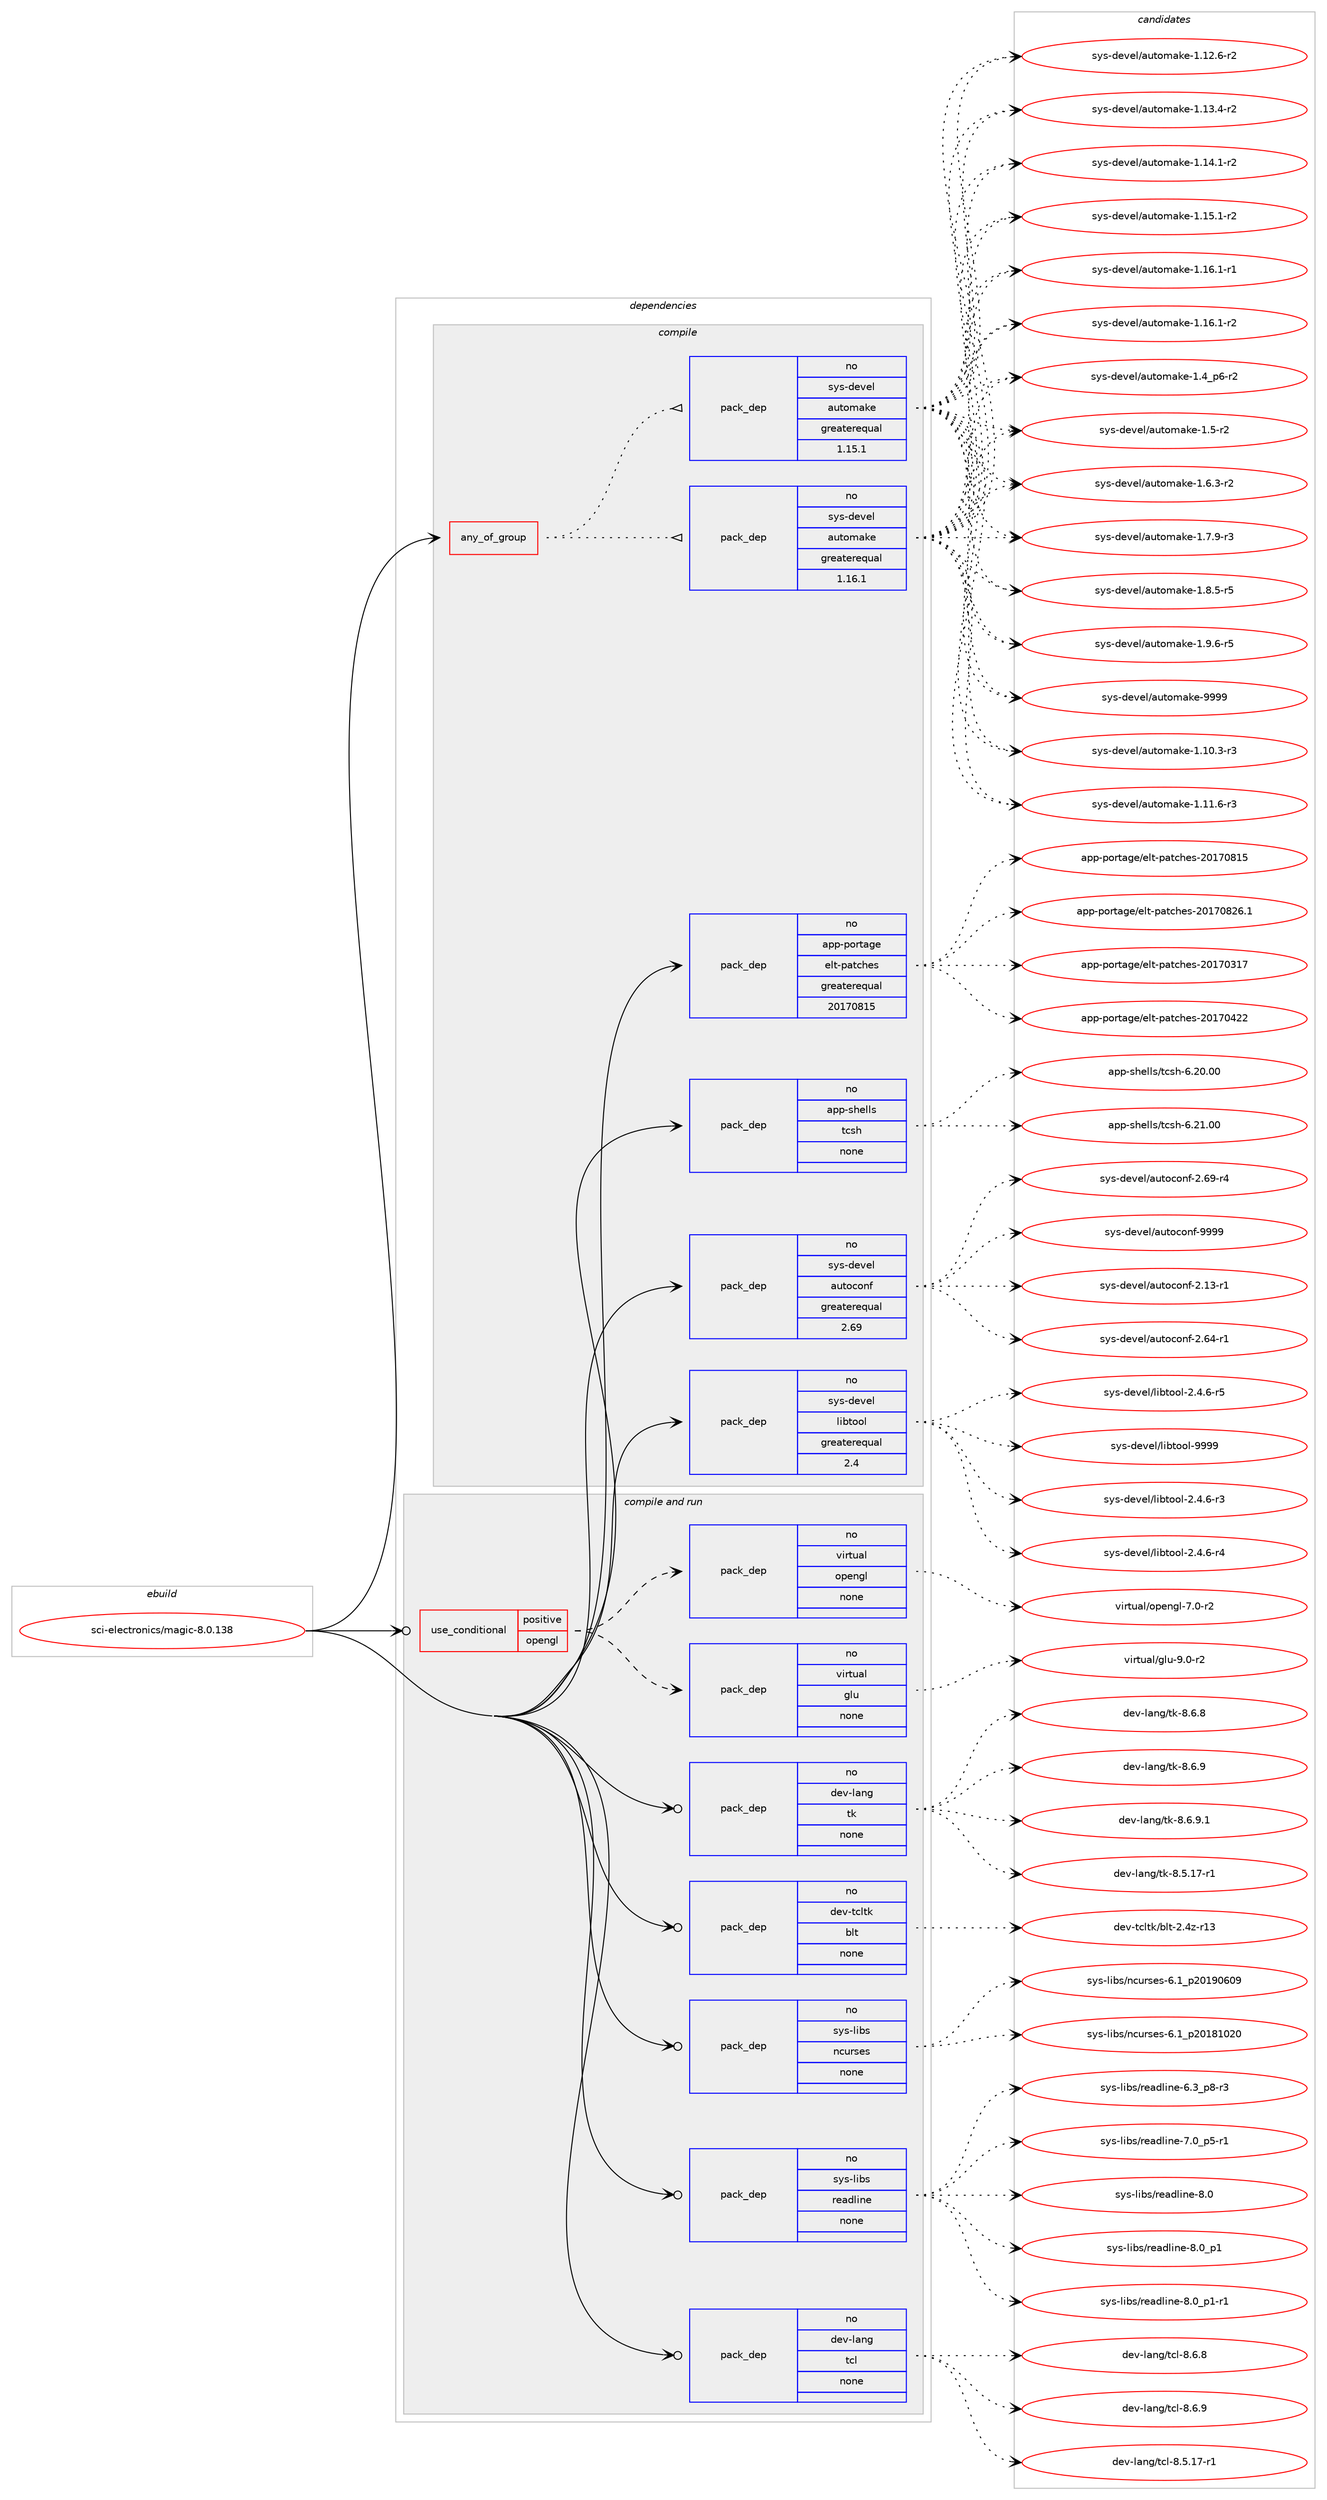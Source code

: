 digraph prolog {

# *************
# Graph options
# *************

newrank=true;
concentrate=true;
compound=true;
graph [rankdir=LR,fontname=Helvetica,fontsize=10,ranksep=1.5];#, ranksep=2.5, nodesep=0.2];
edge  [arrowhead=vee];
node  [fontname=Helvetica,fontsize=10];

# **********
# The ebuild
# **********

subgraph cluster_leftcol {
color=gray;
rank=same;
label=<<i>ebuild</i>>;
id [label="sci-electronics/magic-8.0.138", color=red, width=4, href="../sci-electronics/magic-8.0.138.svg"];
}

# ****************
# The dependencies
# ****************

subgraph cluster_midcol {
color=gray;
label=<<i>dependencies</i>>;
subgraph cluster_compile {
fillcolor="#eeeeee";
style=filled;
label=<<i>compile</i>>;
subgraph any14553 {
dependency853340 [label=<<TABLE BORDER="0" CELLBORDER="1" CELLSPACING="0" CELLPADDING="4"><TR><TD CELLPADDING="10">any_of_group</TD></TR></TABLE>>, shape=none, color=red];subgraph pack631064 {
dependency853341 [label=<<TABLE BORDER="0" CELLBORDER="1" CELLSPACING="0" CELLPADDING="4" WIDTH="220"><TR><TD ROWSPAN="6" CELLPADDING="30">pack_dep</TD></TR><TR><TD WIDTH="110">no</TD></TR><TR><TD>sys-devel</TD></TR><TR><TD>automake</TD></TR><TR><TD>greaterequal</TD></TR><TR><TD>1.16.1</TD></TR></TABLE>>, shape=none, color=blue];
}
dependency853340:e -> dependency853341:w [weight=20,style="dotted",arrowhead="oinv"];
subgraph pack631065 {
dependency853342 [label=<<TABLE BORDER="0" CELLBORDER="1" CELLSPACING="0" CELLPADDING="4" WIDTH="220"><TR><TD ROWSPAN="6" CELLPADDING="30">pack_dep</TD></TR><TR><TD WIDTH="110">no</TD></TR><TR><TD>sys-devel</TD></TR><TR><TD>automake</TD></TR><TR><TD>greaterequal</TD></TR><TR><TD>1.15.1</TD></TR></TABLE>>, shape=none, color=blue];
}
dependency853340:e -> dependency853342:w [weight=20,style="dotted",arrowhead="oinv"];
}
id:e -> dependency853340:w [weight=20,style="solid",arrowhead="vee"];
subgraph pack631066 {
dependency853343 [label=<<TABLE BORDER="0" CELLBORDER="1" CELLSPACING="0" CELLPADDING="4" WIDTH="220"><TR><TD ROWSPAN="6" CELLPADDING="30">pack_dep</TD></TR><TR><TD WIDTH="110">no</TD></TR><TR><TD>app-portage</TD></TR><TR><TD>elt-patches</TD></TR><TR><TD>greaterequal</TD></TR><TR><TD>20170815</TD></TR></TABLE>>, shape=none, color=blue];
}
id:e -> dependency853343:w [weight=20,style="solid",arrowhead="vee"];
subgraph pack631067 {
dependency853344 [label=<<TABLE BORDER="0" CELLBORDER="1" CELLSPACING="0" CELLPADDING="4" WIDTH="220"><TR><TD ROWSPAN="6" CELLPADDING="30">pack_dep</TD></TR><TR><TD WIDTH="110">no</TD></TR><TR><TD>app-shells</TD></TR><TR><TD>tcsh</TD></TR><TR><TD>none</TD></TR><TR><TD></TD></TR></TABLE>>, shape=none, color=blue];
}
id:e -> dependency853344:w [weight=20,style="solid",arrowhead="vee"];
subgraph pack631068 {
dependency853345 [label=<<TABLE BORDER="0" CELLBORDER="1" CELLSPACING="0" CELLPADDING="4" WIDTH="220"><TR><TD ROWSPAN="6" CELLPADDING="30">pack_dep</TD></TR><TR><TD WIDTH="110">no</TD></TR><TR><TD>sys-devel</TD></TR><TR><TD>autoconf</TD></TR><TR><TD>greaterequal</TD></TR><TR><TD>2.69</TD></TR></TABLE>>, shape=none, color=blue];
}
id:e -> dependency853345:w [weight=20,style="solid",arrowhead="vee"];
subgraph pack631069 {
dependency853346 [label=<<TABLE BORDER="0" CELLBORDER="1" CELLSPACING="0" CELLPADDING="4" WIDTH="220"><TR><TD ROWSPAN="6" CELLPADDING="30">pack_dep</TD></TR><TR><TD WIDTH="110">no</TD></TR><TR><TD>sys-devel</TD></TR><TR><TD>libtool</TD></TR><TR><TD>greaterequal</TD></TR><TR><TD>2.4</TD></TR></TABLE>>, shape=none, color=blue];
}
id:e -> dependency853346:w [weight=20,style="solid",arrowhead="vee"];
}
subgraph cluster_compileandrun {
fillcolor="#eeeeee";
style=filled;
label=<<i>compile and run</i>>;
subgraph cond207214 {
dependency853347 [label=<<TABLE BORDER="0" CELLBORDER="1" CELLSPACING="0" CELLPADDING="4"><TR><TD ROWSPAN="3" CELLPADDING="10">use_conditional</TD></TR><TR><TD>positive</TD></TR><TR><TD>opengl</TD></TR></TABLE>>, shape=none, color=red];
subgraph pack631070 {
dependency853348 [label=<<TABLE BORDER="0" CELLBORDER="1" CELLSPACING="0" CELLPADDING="4" WIDTH="220"><TR><TD ROWSPAN="6" CELLPADDING="30">pack_dep</TD></TR><TR><TD WIDTH="110">no</TD></TR><TR><TD>virtual</TD></TR><TR><TD>glu</TD></TR><TR><TD>none</TD></TR><TR><TD></TD></TR></TABLE>>, shape=none, color=blue];
}
dependency853347:e -> dependency853348:w [weight=20,style="dashed",arrowhead="vee"];
subgraph pack631071 {
dependency853349 [label=<<TABLE BORDER="0" CELLBORDER="1" CELLSPACING="0" CELLPADDING="4" WIDTH="220"><TR><TD ROWSPAN="6" CELLPADDING="30">pack_dep</TD></TR><TR><TD WIDTH="110">no</TD></TR><TR><TD>virtual</TD></TR><TR><TD>opengl</TD></TR><TR><TD>none</TD></TR><TR><TD></TD></TR></TABLE>>, shape=none, color=blue];
}
dependency853347:e -> dependency853349:w [weight=20,style="dashed",arrowhead="vee"];
}
id:e -> dependency853347:w [weight=20,style="solid",arrowhead="odotvee"];
subgraph pack631072 {
dependency853350 [label=<<TABLE BORDER="0" CELLBORDER="1" CELLSPACING="0" CELLPADDING="4" WIDTH="220"><TR><TD ROWSPAN="6" CELLPADDING="30">pack_dep</TD></TR><TR><TD WIDTH="110">no</TD></TR><TR><TD>dev-lang</TD></TR><TR><TD>tcl</TD></TR><TR><TD>none</TD></TR><TR><TD></TD></TR></TABLE>>, shape=none, color=blue];
}
id:e -> dependency853350:w [weight=20,style="solid",arrowhead="odotvee"];
subgraph pack631073 {
dependency853351 [label=<<TABLE BORDER="0" CELLBORDER="1" CELLSPACING="0" CELLPADDING="4" WIDTH="220"><TR><TD ROWSPAN="6" CELLPADDING="30">pack_dep</TD></TR><TR><TD WIDTH="110">no</TD></TR><TR><TD>dev-lang</TD></TR><TR><TD>tk</TD></TR><TR><TD>none</TD></TR><TR><TD></TD></TR></TABLE>>, shape=none, color=blue];
}
id:e -> dependency853351:w [weight=20,style="solid",arrowhead="odotvee"];
subgraph pack631074 {
dependency853352 [label=<<TABLE BORDER="0" CELLBORDER="1" CELLSPACING="0" CELLPADDING="4" WIDTH="220"><TR><TD ROWSPAN="6" CELLPADDING="30">pack_dep</TD></TR><TR><TD WIDTH="110">no</TD></TR><TR><TD>dev-tcltk</TD></TR><TR><TD>blt</TD></TR><TR><TD>none</TD></TR><TR><TD></TD></TR></TABLE>>, shape=none, color=blue];
}
id:e -> dependency853352:w [weight=20,style="solid",arrowhead="odotvee"];
subgraph pack631075 {
dependency853353 [label=<<TABLE BORDER="0" CELLBORDER="1" CELLSPACING="0" CELLPADDING="4" WIDTH="220"><TR><TD ROWSPAN="6" CELLPADDING="30">pack_dep</TD></TR><TR><TD WIDTH="110">no</TD></TR><TR><TD>sys-libs</TD></TR><TR><TD>ncurses</TD></TR><TR><TD>none</TD></TR><TR><TD></TD></TR></TABLE>>, shape=none, color=blue];
}
id:e -> dependency853353:w [weight=20,style="solid",arrowhead="odotvee"];
subgraph pack631076 {
dependency853354 [label=<<TABLE BORDER="0" CELLBORDER="1" CELLSPACING="0" CELLPADDING="4" WIDTH="220"><TR><TD ROWSPAN="6" CELLPADDING="30">pack_dep</TD></TR><TR><TD WIDTH="110">no</TD></TR><TR><TD>sys-libs</TD></TR><TR><TD>readline</TD></TR><TR><TD>none</TD></TR><TR><TD></TD></TR></TABLE>>, shape=none, color=blue];
}
id:e -> dependency853354:w [weight=20,style="solid",arrowhead="odotvee"];
}
subgraph cluster_run {
fillcolor="#eeeeee";
style=filled;
label=<<i>run</i>>;
}
}

# **************
# The candidates
# **************

subgraph cluster_choices {
rank=same;
color=gray;
label=<<i>candidates</i>>;

subgraph choice631064 {
color=black;
nodesep=1;
choice11512111545100101118101108479711711611110997107101454946494846514511451 [label="sys-devel/automake-1.10.3-r3", color=red, width=4,href="../sys-devel/automake-1.10.3-r3.svg"];
choice11512111545100101118101108479711711611110997107101454946494946544511451 [label="sys-devel/automake-1.11.6-r3", color=red, width=4,href="../sys-devel/automake-1.11.6-r3.svg"];
choice11512111545100101118101108479711711611110997107101454946495046544511450 [label="sys-devel/automake-1.12.6-r2", color=red, width=4,href="../sys-devel/automake-1.12.6-r2.svg"];
choice11512111545100101118101108479711711611110997107101454946495146524511450 [label="sys-devel/automake-1.13.4-r2", color=red, width=4,href="../sys-devel/automake-1.13.4-r2.svg"];
choice11512111545100101118101108479711711611110997107101454946495246494511450 [label="sys-devel/automake-1.14.1-r2", color=red, width=4,href="../sys-devel/automake-1.14.1-r2.svg"];
choice11512111545100101118101108479711711611110997107101454946495346494511450 [label="sys-devel/automake-1.15.1-r2", color=red, width=4,href="../sys-devel/automake-1.15.1-r2.svg"];
choice11512111545100101118101108479711711611110997107101454946495446494511449 [label="sys-devel/automake-1.16.1-r1", color=red, width=4,href="../sys-devel/automake-1.16.1-r1.svg"];
choice11512111545100101118101108479711711611110997107101454946495446494511450 [label="sys-devel/automake-1.16.1-r2", color=red, width=4,href="../sys-devel/automake-1.16.1-r2.svg"];
choice115121115451001011181011084797117116111109971071014549465295112544511450 [label="sys-devel/automake-1.4_p6-r2", color=red, width=4,href="../sys-devel/automake-1.4_p6-r2.svg"];
choice11512111545100101118101108479711711611110997107101454946534511450 [label="sys-devel/automake-1.5-r2", color=red, width=4,href="../sys-devel/automake-1.5-r2.svg"];
choice115121115451001011181011084797117116111109971071014549465446514511450 [label="sys-devel/automake-1.6.3-r2", color=red, width=4,href="../sys-devel/automake-1.6.3-r2.svg"];
choice115121115451001011181011084797117116111109971071014549465546574511451 [label="sys-devel/automake-1.7.9-r3", color=red, width=4,href="../sys-devel/automake-1.7.9-r3.svg"];
choice115121115451001011181011084797117116111109971071014549465646534511453 [label="sys-devel/automake-1.8.5-r5", color=red, width=4,href="../sys-devel/automake-1.8.5-r5.svg"];
choice115121115451001011181011084797117116111109971071014549465746544511453 [label="sys-devel/automake-1.9.6-r5", color=red, width=4,href="../sys-devel/automake-1.9.6-r5.svg"];
choice115121115451001011181011084797117116111109971071014557575757 [label="sys-devel/automake-9999", color=red, width=4,href="../sys-devel/automake-9999.svg"];
dependency853341:e -> choice11512111545100101118101108479711711611110997107101454946494846514511451:w [style=dotted,weight="100"];
dependency853341:e -> choice11512111545100101118101108479711711611110997107101454946494946544511451:w [style=dotted,weight="100"];
dependency853341:e -> choice11512111545100101118101108479711711611110997107101454946495046544511450:w [style=dotted,weight="100"];
dependency853341:e -> choice11512111545100101118101108479711711611110997107101454946495146524511450:w [style=dotted,weight="100"];
dependency853341:e -> choice11512111545100101118101108479711711611110997107101454946495246494511450:w [style=dotted,weight="100"];
dependency853341:e -> choice11512111545100101118101108479711711611110997107101454946495346494511450:w [style=dotted,weight="100"];
dependency853341:e -> choice11512111545100101118101108479711711611110997107101454946495446494511449:w [style=dotted,weight="100"];
dependency853341:e -> choice11512111545100101118101108479711711611110997107101454946495446494511450:w [style=dotted,weight="100"];
dependency853341:e -> choice115121115451001011181011084797117116111109971071014549465295112544511450:w [style=dotted,weight="100"];
dependency853341:e -> choice11512111545100101118101108479711711611110997107101454946534511450:w [style=dotted,weight="100"];
dependency853341:e -> choice115121115451001011181011084797117116111109971071014549465446514511450:w [style=dotted,weight="100"];
dependency853341:e -> choice115121115451001011181011084797117116111109971071014549465546574511451:w [style=dotted,weight="100"];
dependency853341:e -> choice115121115451001011181011084797117116111109971071014549465646534511453:w [style=dotted,weight="100"];
dependency853341:e -> choice115121115451001011181011084797117116111109971071014549465746544511453:w [style=dotted,weight="100"];
dependency853341:e -> choice115121115451001011181011084797117116111109971071014557575757:w [style=dotted,weight="100"];
}
subgraph choice631065 {
color=black;
nodesep=1;
choice11512111545100101118101108479711711611110997107101454946494846514511451 [label="sys-devel/automake-1.10.3-r3", color=red, width=4,href="../sys-devel/automake-1.10.3-r3.svg"];
choice11512111545100101118101108479711711611110997107101454946494946544511451 [label="sys-devel/automake-1.11.6-r3", color=red, width=4,href="../sys-devel/automake-1.11.6-r3.svg"];
choice11512111545100101118101108479711711611110997107101454946495046544511450 [label="sys-devel/automake-1.12.6-r2", color=red, width=4,href="../sys-devel/automake-1.12.6-r2.svg"];
choice11512111545100101118101108479711711611110997107101454946495146524511450 [label="sys-devel/automake-1.13.4-r2", color=red, width=4,href="../sys-devel/automake-1.13.4-r2.svg"];
choice11512111545100101118101108479711711611110997107101454946495246494511450 [label="sys-devel/automake-1.14.1-r2", color=red, width=4,href="../sys-devel/automake-1.14.1-r2.svg"];
choice11512111545100101118101108479711711611110997107101454946495346494511450 [label="sys-devel/automake-1.15.1-r2", color=red, width=4,href="../sys-devel/automake-1.15.1-r2.svg"];
choice11512111545100101118101108479711711611110997107101454946495446494511449 [label="sys-devel/automake-1.16.1-r1", color=red, width=4,href="../sys-devel/automake-1.16.1-r1.svg"];
choice11512111545100101118101108479711711611110997107101454946495446494511450 [label="sys-devel/automake-1.16.1-r2", color=red, width=4,href="../sys-devel/automake-1.16.1-r2.svg"];
choice115121115451001011181011084797117116111109971071014549465295112544511450 [label="sys-devel/automake-1.4_p6-r2", color=red, width=4,href="../sys-devel/automake-1.4_p6-r2.svg"];
choice11512111545100101118101108479711711611110997107101454946534511450 [label="sys-devel/automake-1.5-r2", color=red, width=4,href="../sys-devel/automake-1.5-r2.svg"];
choice115121115451001011181011084797117116111109971071014549465446514511450 [label="sys-devel/automake-1.6.3-r2", color=red, width=4,href="../sys-devel/automake-1.6.3-r2.svg"];
choice115121115451001011181011084797117116111109971071014549465546574511451 [label="sys-devel/automake-1.7.9-r3", color=red, width=4,href="../sys-devel/automake-1.7.9-r3.svg"];
choice115121115451001011181011084797117116111109971071014549465646534511453 [label="sys-devel/automake-1.8.5-r5", color=red, width=4,href="../sys-devel/automake-1.8.5-r5.svg"];
choice115121115451001011181011084797117116111109971071014549465746544511453 [label="sys-devel/automake-1.9.6-r5", color=red, width=4,href="../sys-devel/automake-1.9.6-r5.svg"];
choice115121115451001011181011084797117116111109971071014557575757 [label="sys-devel/automake-9999", color=red, width=4,href="../sys-devel/automake-9999.svg"];
dependency853342:e -> choice11512111545100101118101108479711711611110997107101454946494846514511451:w [style=dotted,weight="100"];
dependency853342:e -> choice11512111545100101118101108479711711611110997107101454946494946544511451:w [style=dotted,weight="100"];
dependency853342:e -> choice11512111545100101118101108479711711611110997107101454946495046544511450:w [style=dotted,weight="100"];
dependency853342:e -> choice11512111545100101118101108479711711611110997107101454946495146524511450:w [style=dotted,weight="100"];
dependency853342:e -> choice11512111545100101118101108479711711611110997107101454946495246494511450:w [style=dotted,weight="100"];
dependency853342:e -> choice11512111545100101118101108479711711611110997107101454946495346494511450:w [style=dotted,weight="100"];
dependency853342:e -> choice11512111545100101118101108479711711611110997107101454946495446494511449:w [style=dotted,weight="100"];
dependency853342:e -> choice11512111545100101118101108479711711611110997107101454946495446494511450:w [style=dotted,weight="100"];
dependency853342:e -> choice115121115451001011181011084797117116111109971071014549465295112544511450:w [style=dotted,weight="100"];
dependency853342:e -> choice11512111545100101118101108479711711611110997107101454946534511450:w [style=dotted,weight="100"];
dependency853342:e -> choice115121115451001011181011084797117116111109971071014549465446514511450:w [style=dotted,weight="100"];
dependency853342:e -> choice115121115451001011181011084797117116111109971071014549465546574511451:w [style=dotted,weight="100"];
dependency853342:e -> choice115121115451001011181011084797117116111109971071014549465646534511453:w [style=dotted,weight="100"];
dependency853342:e -> choice115121115451001011181011084797117116111109971071014549465746544511453:w [style=dotted,weight="100"];
dependency853342:e -> choice115121115451001011181011084797117116111109971071014557575757:w [style=dotted,weight="100"];
}
subgraph choice631066 {
color=black;
nodesep=1;
choice97112112451121111141169710310147101108116451129711699104101115455048495548514955 [label="app-portage/elt-patches-20170317", color=red, width=4,href="../app-portage/elt-patches-20170317.svg"];
choice97112112451121111141169710310147101108116451129711699104101115455048495548525050 [label="app-portage/elt-patches-20170422", color=red, width=4,href="../app-portage/elt-patches-20170422.svg"];
choice97112112451121111141169710310147101108116451129711699104101115455048495548564953 [label="app-portage/elt-patches-20170815", color=red, width=4,href="../app-portage/elt-patches-20170815.svg"];
choice971121124511211111411697103101471011081164511297116991041011154550484955485650544649 [label="app-portage/elt-patches-20170826.1", color=red, width=4,href="../app-portage/elt-patches-20170826.1.svg"];
dependency853343:e -> choice97112112451121111141169710310147101108116451129711699104101115455048495548514955:w [style=dotted,weight="100"];
dependency853343:e -> choice97112112451121111141169710310147101108116451129711699104101115455048495548525050:w [style=dotted,weight="100"];
dependency853343:e -> choice97112112451121111141169710310147101108116451129711699104101115455048495548564953:w [style=dotted,weight="100"];
dependency853343:e -> choice971121124511211111411697103101471011081164511297116991041011154550484955485650544649:w [style=dotted,weight="100"];
}
subgraph choice631067 {
color=black;
nodesep=1;
choice971121124511510410110810811547116991151044554465048464848 [label="app-shells/tcsh-6.20.00", color=red, width=4,href="../app-shells/tcsh-6.20.00.svg"];
choice971121124511510410110810811547116991151044554465049464848 [label="app-shells/tcsh-6.21.00", color=red, width=4,href="../app-shells/tcsh-6.21.00.svg"];
dependency853344:e -> choice971121124511510410110810811547116991151044554465048464848:w [style=dotted,weight="100"];
dependency853344:e -> choice971121124511510410110810811547116991151044554465049464848:w [style=dotted,weight="100"];
}
subgraph choice631068 {
color=black;
nodesep=1;
choice1151211154510010111810110847971171161119911111010245504649514511449 [label="sys-devel/autoconf-2.13-r1", color=red, width=4,href="../sys-devel/autoconf-2.13-r1.svg"];
choice1151211154510010111810110847971171161119911111010245504654524511449 [label="sys-devel/autoconf-2.64-r1", color=red, width=4,href="../sys-devel/autoconf-2.64-r1.svg"];
choice1151211154510010111810110847971171161119911111010245504654574511452 [label="sys-devel/autoconf-2.69-r4", color=red, width=4,href="../sys-devel/autoconf-2.69-r4.svg"];
choice115121115451001011181011084797117116111991111101024557575757 [label="sys-devel/autoconf-9999", color=red, width=4,href="../sys-devel/autoconf-9999.svg"];
dependency853345:e -> choice1151211154510010111810110847971171161119911111010245504649514511449:w [style=dotted,weight="100"];
dependency853345:e -> choice1151211154510010111810110847971171161119911111010245504654524511449:w [style=dotted,weight="100"];
dependency853345:e -> choice1151211154510010111810110847971171161119911111010245504654574511452:w [style=dotted,weight="100"];
dependency853345:e -> choice115121115451001011181011084797117116111991111101024557575757:w [style=dotted,weight="100"];
}
subgraph choice631069 {
color=black;
nodesep=1;
choice1151211154510010111810110847108105981161111111084550465246544511451 [label="sys-devel/libtool-2.4.6-r3", color=red, width=4,href="../sys-devel/libtool-2.4.6-r3.svg"];
choice1151211154510010111810110847108105981161111111084550465246544511452 [label="sys-devel/libtool-2.4.6-r4", color=red, width=4,href="../sys-devel/libtool-2.4.6-r4.svg"];
choice1151211154510010111810110847108105981161111111084550465246544511453 [label="sys-devel/libtool-2.4.6-r5", color=red, width=4,href="../sys-devel/libtool-2.4.6-r5.svg"];
choice1151211154510010111810110847108105981161111111084557575757 [label="sys-devel/libtool-9999", color=red, width=4,href="../sys-devel/libtool-9999.svg"];
dependency853346:e -> choice1151211154510010111810110847108105981161111111084550465246544511451:w [style=dotted,weight="100"];
dependency853346:e -> choice1151211154510010111810110847108105981161111111084550465246544511452:w [style=dotted,weight="100"];
dependency853346:e -> choice1151211154510010111810110847108105981161111111084550465246544511453:w [style=dotted,weight="100"];
dependency853346:e -> choice1151211154510010111810110847108105981161111111084557575757:w [style=dotted,weight="100"];
}
subgraph choice631070 {
color=black;
nodesep=1;
choice1181051141161179710847103108117455746484511450 [label="virtual/glu-9.0-r2", color=red, width=4,href="../virtual/glu-9.0-r2.svg"];
dependency853348:e -> choice1181051141161179710847103108117455746484511450:w [style=dotted,weight="100"];
}
subgraph choice631071 {
color=black;
nodesep=1;
choice1181051141161179710847111112101110103108455546484511450 [label="virtual/opengl-7.0-r2", color=red, width=4,href="../virtual/opengl-7.0-r2.svg"];
dependency853349:e -> choice1181051141161179710847111112101110103108455546484511450:w [style=dotted,weight="100"];
}
subgraph choice631072 {
color=black;
nodesep=1;
choice10010111845108971101034711699108455646534649554511449 [label="dev-lang/tcl-8.5.17-r1", color=red, width=4,href="../dev-lang/tcl-8.5.17-r1.svg"];
choice10010111845108971101034711699108455646544656 [label="dev-lang/tcl-8.6.8", color=red, width=4,href="../dev-lang/tcl-8.6.8.svg"];
choice10010111845108971101034711699108455646544657 [label="dev-lang/tcl-8.6.9", color=red, width=4,href="../dev-lang/tcl-8.6.9.svg"];
dependency853350:e -> choice10010111845108971101034711699108455646534649554511449:w [style=dotted,weight="100"];
dependency853350:e -> choice10010111845108971101034711699108455646544656:w [style=dotted,weight="100"];
dependency853350:e -> choice10010111845108971101034711699108455646544657:w [style=dotted,weight="100"];
}
subgraph choice631073 {
color=black;
nodesep=1;
choice100101118451089711010347116107455646534649554511449 [label="dev-lang/tk-8.5.17-r1", color=red, width=4,href="../dev-lang/tk-8.5.17-r1.svg"];
choice100101118451089711010347116107455646544656 [label="dev-lang/tk-8.6.8", color=red, width=4,href="../dev-lang/tk-8.6.8.svg"];
choice100101118451089711010347116107455646544657 [label="dev-lang/tk-8.6.9", color=red, width=4,href="../dev-lang/tk-8.6.9.svg"];
choice1001011184510897110103471161074556465446574649 [label="dev-lang/tk-8.6.9.1", color=red, width=4,href="../dev-lang/tk-8.6.9.1.svg"];
dependency853351:e -> choice100101118451089711010347116107455646534649554511449:w [style=dotted,weight="100"];
dependency853351:e -> choice100101118451089711010347116107455646544656:w [style=dotted,weight="100"];
dependency853351:e -> choice100101118451089711010347116107455646544657:w [style=dotted,weight="100"];
dependency853351:e -> choice1001011184510897110103471161074556465446574649:w [style=dotted,weight="100"];
}
subgraph choice631074 {
color=black;
nodesep=1;
choice1001011184511699108116107479810811645504652122451144951 [label="dev-tcltk/blt-2.4z-r13", color=red, width=4,href="../dev-tcltk/blt-2.4z-r13.svg"];
dependency853352:e -> choice1001011184511699108116107479810811645504652122451144951:w [style=dotted,weight="100"];
}
subgraph choice631075 {
color=black;
nodesep=1;
choice1151211154510810598115471109911711411510111545544649951125048495649485048 [label="sys-libs/ncurses-6.1_p20181020", color=red, width=4,href="../sys-libs/ncurses-6.1_p20181020.svg"];
choice1151211154510810598115471109911711411510111545544649951125048495748544857 [label="sys-libs/ncurses-6.1_p20190609", color=red, width=4,href="../sys-libs/ncurses-6.1_p20190609.svg"];
dependency853353:e -> choice1151211154510810598115471109911711411510111545544649951125048495649485048:w [style=dotted,weight="100"];
dependency853353:e -> choice1151211154510810598115471109911711411510111545544649951125048495748544857:w [style=dotted,weight="100"];
}
subgraph choice631076 {
color=black;
nodesep=1;
choice115121115451081059811547114101971001081051101014554465195112564511451 [label="sys-libs/readline-6.3_p8-r3", color=red, width=4,href="../sys-libs/readline-6.3_p8-r3.svg"];
choice115121115451081059811547114101971001081051101014555464895112534511449 [label="sys-libs/readline-7.0_p5-r1", color=red, width=4,href="../sys-libs/readline-7.0_p5-r1.svg"];
choice1151211154510810598115471141019710010810511010145564648 [label="sys-libs/readline-8.0", color=red, width=4,href="../sys-libs/readline-8.0.svg"];
choice11512111545108105981154711410197100108105110101455646489511249 [label="sys-libs/readline-8.0_p1", color=red, width=4,href="../sys-libs/readline-8.0_p1.svg"];
choice115121115451081059811547114101971001081051101014556464895112494511449 [label="sys-libs/readline-8.0_p1-r1", color=red, width=4,href="../sys-libs/readline-8.0_p1-r1.svg"];
dependency853354:e -> choice115121115451081059811547114101971001081051101014554465195112564511451:w [style=dotted,weight="100"];
dependency853354:e -> choice115121115451081059811547114101971001081051101014555464895112534511449:w [style=dotted,weight="100"];
dependency853354:e -> choice1151211154510810598115471141019710010810511010145564648:w [style=dotted,weight="100"];
dependency853354:e -> choice11512111545108105981154711410197100108105110101455646489511249:w [style=dotted,weight="100"];
dependency853354:e -> choice115121115451081059811547114101971001081051101014556464895112494511449:w [style=dotted,weight="100"];
}
}

}
